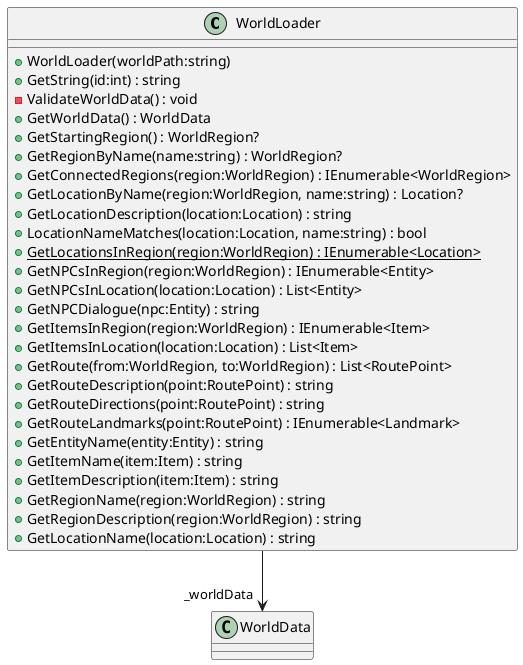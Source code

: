 @startuml
class WorldLoader {
    + WorldLoader(worldPath:string)
    + GetString(id:int) : string
    - ValidateWorldData() : void
    + GetWorldData() : WorldData
    + GetStartingRegion() : WorldRegion?
    + GetRegionByName(name:string) : WorldRegion?
    + GetConnectedRegions(region:WorldRegion) : IEnumerable<WorldRegion>
    + GetLocationByName(region:WorldRegion, name:string) : Location?
    + GetLocationDescription(location:Location) : string
    + LocationNameMatches(location:Location, name:string) : bool
    + {static} GetLocationsInRegion(region:WorldRegion) : IEnumerable<Location>
    + GetNPCsInRegion(region:WorldRegion) : IEnumerable<Entity>
    + GetNPCsInLocation(location:Location) : List<Entity>
    + GetNPCDialogue(npc:Entity) : string
    + GetItemsInRegion(region:WorldRegion) : IEnumerable<Item>
    + GetItemsInLocation(location:Location) : List<Item>
    + GetRoute(from:WorldRegion, to:WorldRegion) : List<RoutePoint>
    + GetRouteDescription(point:RoutePoint) : string
    + GetRouteDirections(point:RoutePoint) : string
    + GetRouteLandmarks(point:RoutePoint) : IEnumerable<Landmark>
    + GetEntityName(entity:Entity) : string
    + GetItemName(item:Item) : string
    + GetItemDescription(item:Item) : string
    + GetRegionName(region:WorldRegion) : string
    + GetRegionDescription(region:WorldRegion) : string
    + GetLocationName(location:Location) : string
}

WorldLoader --> "_worldData" WorldData

@enduml
